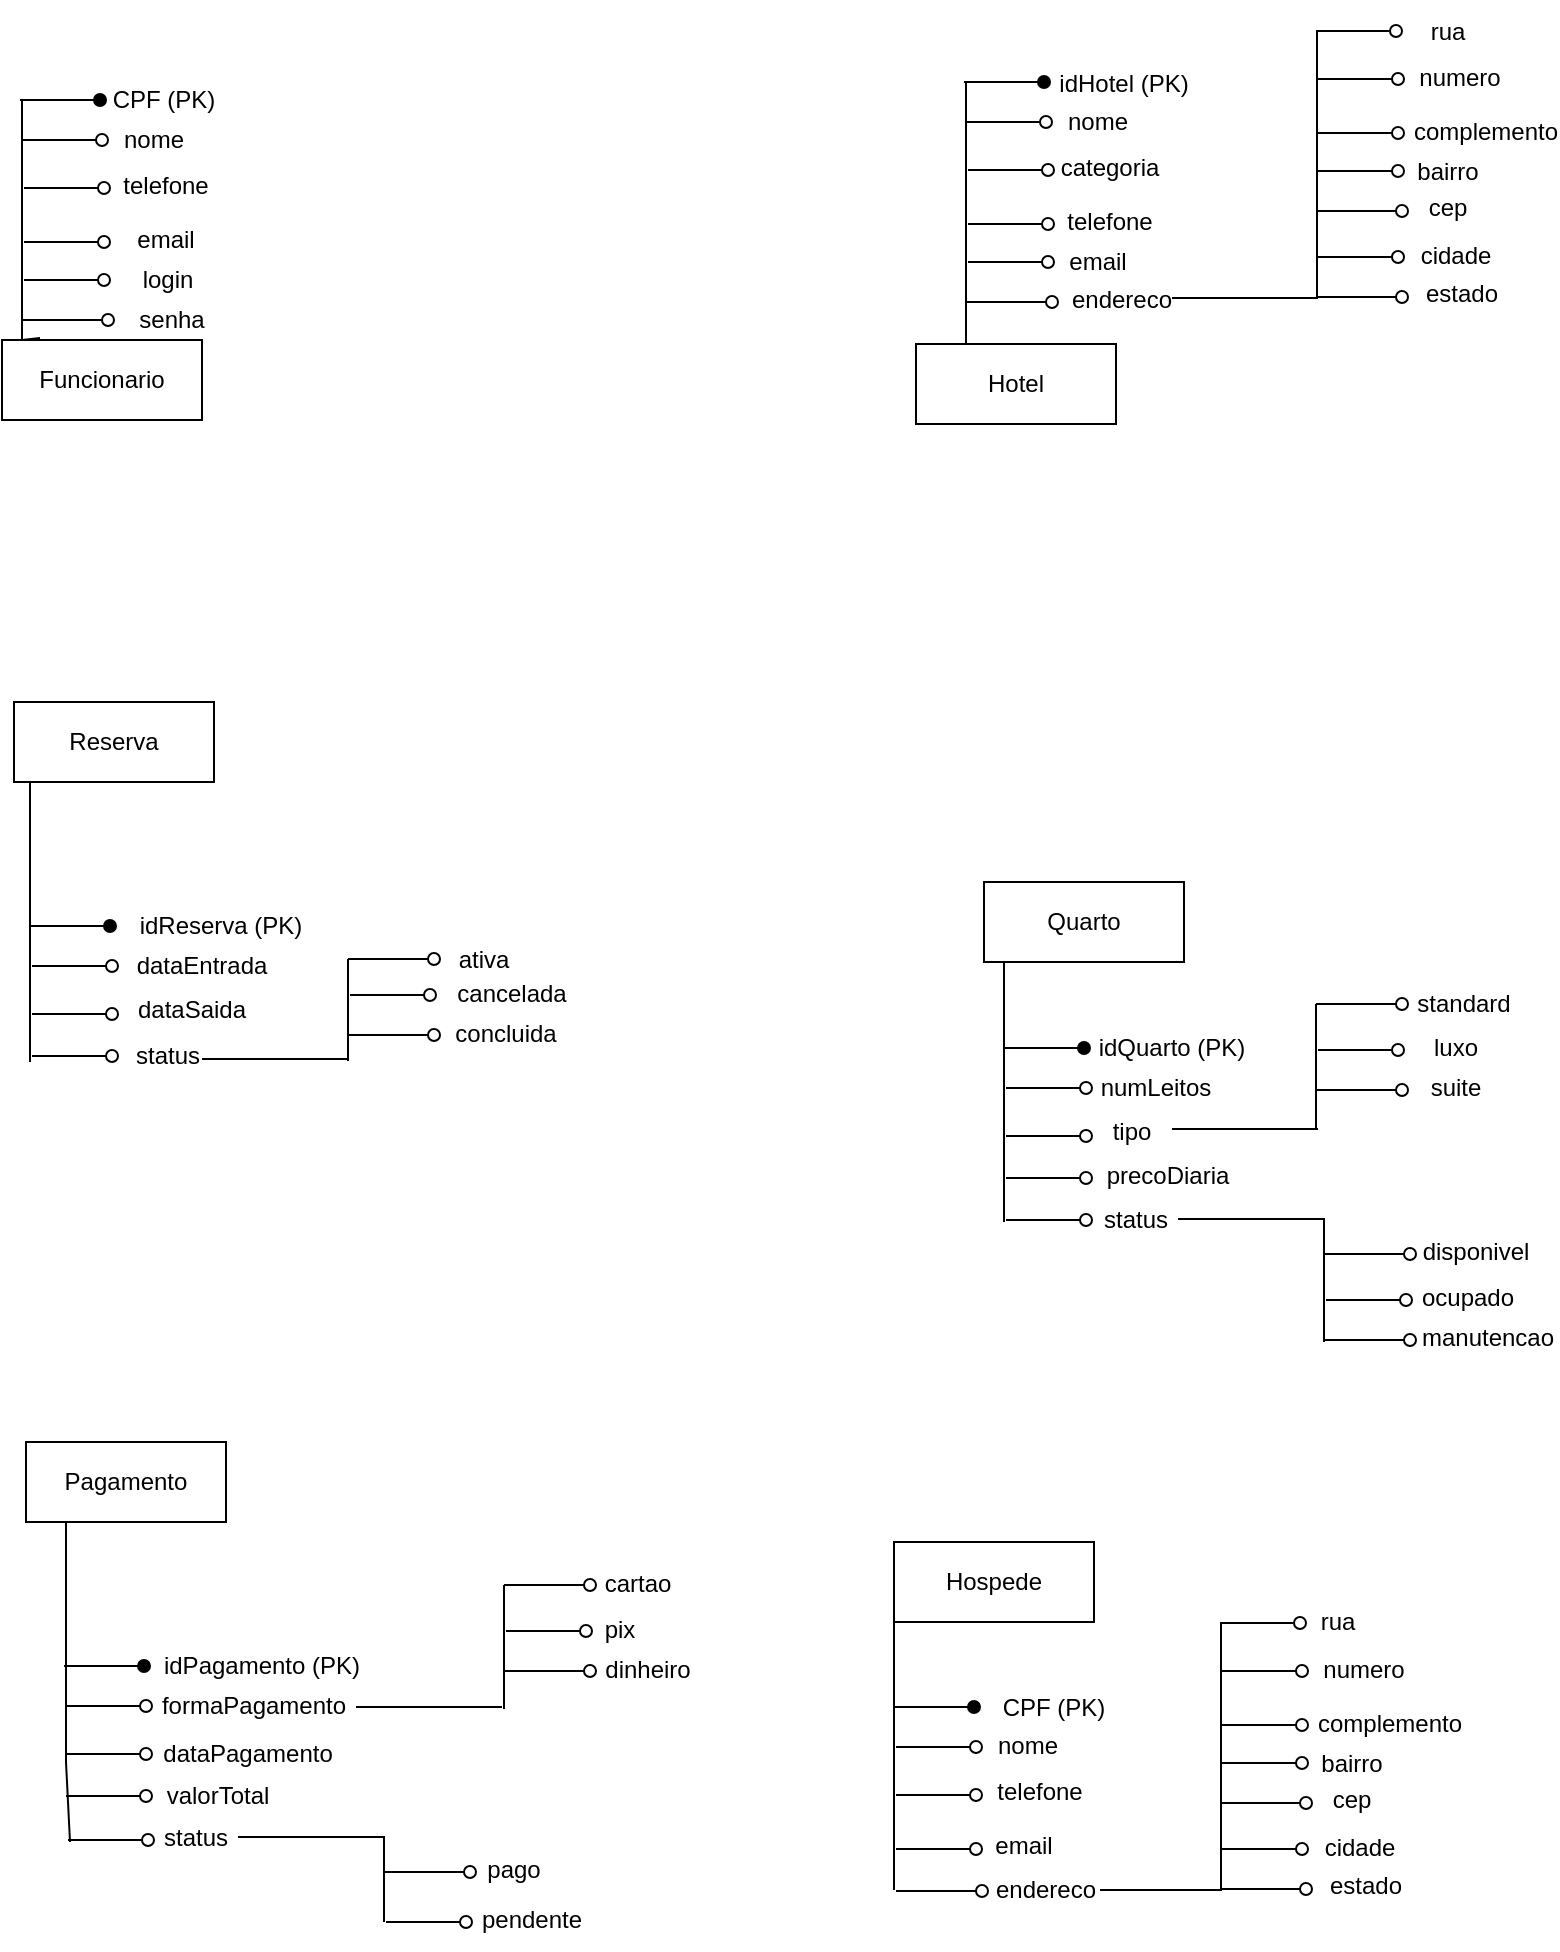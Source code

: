 <mxfile version="26.1.3">
  <diagram name="Página-1" id="3oZNGvRHGXvSDeU4WSFd">
    <mxGraphModel dx="880" dy="434" grid="1" gridSize="10" guides="1" tooltips="1" connect="1" arrows="1" fold="1" page="1" pageScale="1" pageWidth="827" pageHeight="1169" math="0" shadow="0">
      <root>
        <mxCell id="0" />
        <mxCell id="1" parent="0" />
        <mxCell id="hXnussSTuuInWZmzKpQ6-1" value="Funcionario" style="whiteSpace=wrap;html=1;align=center;" vertex="1" parent="1">
          <mxGeometry x="26" y="169" width="100" height="40" as="geometry" />
        </mxCell>
        <mxCell id="hXnussSTuuInWZmzKpQ6-2" value="Hotel" style="whiteSpace=wrap;html=1;align=center;" vertex="1" parent="1">
          <mxGeometry x="483" y="171" width="100" height="40" as="geometry" />
        </mxCell>
        <mxCell id="hXnussSTuuInWZmzKpQ6-3" value="Quarto" style="whiteSpace=wrap;html=1;align=center;" vertex="1" parent="1">
          <mxGeometry x="517" y="440" width="100" height="40" as="geometry" />
        </mxCell>
        <mxCell id="hXnussSTuuInWZmzKpQ6-4" value="Hospede" style="whiteSpace=wrap;html=1;align=center;" vertex="1" parent="1">
          <mxGeometry x="472" y="770" width="100" height="40" as="geometry" />
        </mxCell>
        <mxCell id="hXnussSTuuInWZmzKpQ6-5" value="Reserva" style="whiteSpace=wrap;html=1;align=center;" vertex="1" parent="1">
          <mxGeometry x="32" y="350" width="100" height="40" as="geometry" />
        </mxCell>
        <mxCell id="hXnussSTuuInWZmzKpQ6-6" value="Pagamento" style="whiteSpace=wrap;html=1;align=center;" vertex="1" parent="1">
          <mxGeometry x="38" y="720" width="100" height="40" as="geometry" />
        </mxCell>
        <mxCell id="hXnussSTuuInWZmzKpQ6-7" value="" style="endArrow=oval;html=1;rounded=1;curved=0;endFill=1;" edge="1" parent="1">
          <mxGeometry width="50" height="50" relative="1" as="geometry">
            <mxPoint x="35" y="49" as="sourcePoint" />
            <mxPoint x="75" y="49" as="targetPoint" />
          </mxGeometry>
        </mxCell>
        <mxCell id="hXnussSTuuInWZmzKpQ6-11" value="CPF (PK)" style="text;html=1;align=center;verticalAlign=middle;whiteSpace=wrap;rounded=0;" vertex="1" parent="1">
          <mxGeometry x="77" y="34" width="60" height="30" as="geometry" />
        </mxCell>
        <mxCell id="hXnussSTuuInWZmzKpQ6-14" value="" style="endArrow=oval;html=1;rounded=1;curved=0;endFill=0;" edge="1" parent="1">
          <mxGeometry width="50" height="50" relative="1" as="geometry">
            <mxPoint x="36" y="69" as="sourcePoint" />
            <mxPoint x="76" y="69" as="targetPoint" />
          </mxGeometry>
        </mxCell>
        <mxCell id="hXnussSTuuInWZmzKpQ6-15" value="nome" style="text;html=1;align=center;verticalAlign=middle;whiteSpace=wrap;rounded=0;" vertex="1" parent="1">
          <mxGeometry x="72" y="54" width="60" height="30" as="geometry" />
        </mxCell>
        <mxCell id="hXnussSTuuInWZmzKpQ6-16" value="" style="endArrow=oval;html=1;rounded=1;curved=0;endFill=0;" edge="1" parent="1">
          <mxGeometry width="50" height="50" relative="1" as="geometry">
            <mxPoint x="37" y="93" as="sourcePoint" />
            <mxPoint x="77" y="93" as="targetPoint" />
          </mxGeometry>
        </mxCell>
        <mxCell id="hXnussSTuuInWZmzKpQ6-17" value="telefone" style="text;html=1;align=center;verticalAlign=middle;whiteSpace=wrap;rounded=0;" vertex="1" parent="1">
          <mxGeometry x="78" y="77" width="60" height="30" as="geometry" />
        </mxCell>
        <mxCell id="hXnussSTuuInWZmzKpQ6-18" value="" style="endArrow=oval;html=1;rounded=1;curved=0;endFill=0;" edge="1" parent="1">
          <mxGeometry width="50" height="50" relative="1" as="geometry">
            <mxPoint x="37" y="120" as="sourcePoint" />
            <mxPoint x="77" y="120" as="targetPoint" />
          </mxGeometry>
        </mxCell>
        <mxCell id="hXnussSTuuInWZmzKpQ6-19" value="email" style="text;html=1;align=center;verticalAlign=middle;whiteSpace=wrap;rounded=0;" vertex="1" parent="1">
          <mxGeometry x="78" y="104" width="60" height="30" as="geometry" />
        </mxCell>
        <mxCell id="hXnussSTuuInWZmzKpQ6-21" value="" style="endArrow=oval;html=1;rounded=1;curved=0;endFill=0;" edge="1" parent="1">
          <mxGeometry width="50" height="50" relative="1" as="geometry">
            <mxPoint x="37" y="139" as="sourcePoint" />
            <mxPoint x="77" y="139" as="targetPoint" />
          </mxGeometry>
        </mxCell>
        <mxCell id="hXnussSTuuInWZmzKpQ6-22" value="login" style="text;html=1;align=center;verticalAlign=middle;whiteSpace=wrap;rounded=0;" vertex="1" parent="1">
          <mxGeometry x="79" y="124" width="60" height="30" as="geometry" />
        </mxCell>
        <mxCell id="hXnussSTuuInWZmzKpQ6-23" value="" style="endArrow=oval;html=1;rounded=1;curved=0;endFill=0;" edge="1" parent="1">
          <mxGeometry width="50" height="50" relative="1" as="geometry">
            <mxPoint x="36" y="159" as="sourcePoint" />
            <mxPoint x="79" y="159" as="targetPoint" />
          </mxGeometry>
        </mxCell>
        <mxCell id="hXnussSTuuInWZmzKpQ6-24" value="senha" style="text;html=1;align=center;verticalAlign=middle;whiteSpace=wrap;rounded=0;" vertex="1" parent="1">
          <mxGeometry x="81" y="144" width="60" height="30" as="geometry" />
        </mxCell>
        <mxCell id="hXnussSTuuInWZmzKpQ6-25" value="" style="endArrow=none;html=1;rounded=0;exitX=0.19;exitY=-0.025;exitDx=0;exitDy=0;exitPerimeter=0;" edge="1" parent="1" source="hXnussSTuuInWZmzKpQ6-1">
          <mxGeometry width="50" height="50" relative="1" as="geometry">
            <mxPoint x="16" y="209" as="sourcePoint" />
            <mxPoint x="36" y="49" as="targetPoint" />
            <Array as="points">
              <mxPoint x="36" y="169" />
              <mxPoint x="36" y="129" />
            </Array>
          </mxGeometry>
        </mxCell>
        <mxCell id="hXnussSTuuInWZmzKpQ6-26" value="" style="endArrow=oval;html=1;rounded=1;curved=0;endFill=1;" edge="1" parent="1">
          <mxGeometry width="50" height="50" relative="1" as="geometry">
            <mxPoint x="507" y="40" as="sourcePoint" />
            <mxPoint x="547" y="40" as="targetPoint" />
          </mxGeometry>
        </mxCell>
        <mxCell id="hXnussSTuuInWZmzKpQ6-27" value="idHotel (PK)" style="text;html=1;align=center;verticalAlign=middle;whiteSpace=wrap;rounded=0;" vertex="1" parent="1">
          <mxGeometry x="551" y="26" width="72" height="30" as="geometry" />
        </mxCell>
        <mxCell id="hXnussSTuuInWZmzKpQ6-28" value="" style="endArrow=oval;html=1;rounded=1;curved=0;endFill=0;" edge="1" parent="1">
          <mxGeometry width="50" height="50" relative="1" as="geometry">
            <mxPoint x="508" y="60" as="sourcePoint" />
            <mxPoint x="548" y="60" as="targetPoint" />
          </mxGeometry>
        </mxCell>
        <mxCell id="hXnussSTuuInWZmzKpQ6-29" value="nome" style="text;html=1;align=center;verticalAlign=middle;whiteSpace=wrap;rounded=0;" vertex="1" parent="1">
          <mxGeometry x="544" y="45" width="60" height="30" as="geometry" />
        </mxCell>
        <mxCell id="hXnussSTuuInWZmzKpQ6-30" value="" style="endArrow=oval;html=1;rounded=1;curved=0;endFill=0;" edge="1" parent="1">
          <mxGeometry width="50" height="50" relative="1" as="geometry">
            <mxPoint x="509" y="84" as="sourcePoint" />
            <mxPoint x="549" y="84" as="targetPoint" />
          </mxGeometry>
        </mxCell>
        <mxCell id="hXnussSTuuInWZmzKpQ6-31" value="categoria" style="text;html=1;align=center;verticalAlign=middle;whiteSpace=wrap;rounded=0;" vertex="1" parent="1">
          <mxGeometry x="550" y="68" width="60" height="30" as="geometry" />
        </mxCell>
        <mxCell id="hXnussSTuuInWZmzKpQ6-32" value="" style="endArrow=oval;html=1;rounded=1;curved=0;endFill=0;" edge="1" parent="1">
          <mxGeometry width="50" height="50" relative="1" as="geometry">
            <mxPoint x="509" y="111" as="sourcePoint" />
            <mxPoint x="549" y="111" as="targetPoint" />
          </mxGeometry>
        </mxCell>
        <mxCell id="hXnussSTuuInWZmzKpQ6-33" value="telefone" style="text;html=1;align=center;verticalAlign=middle;whiteSpace=wrap;rounded=0;" vertex="1" parent="1">
          <mxGeometry x="550" y="95" width="60" height="30" as="geometry" />
        </mxCell>
        <mxCell id="hXnussSTuuInWZmzKpQ6-34" value="" style="endArrow=oval;html=1;rounded=1;curved=0;endFill=0;" edge="1" parent="1">
          <mxGeometry width="50" height="50" relative="1" as="geometry">
            <mxPoint x="509" y="130" as="sourcePoint" />
            <mxPoint x="549" y="130" as="targetPoint" />
          </mxGeometry>
        </mxCell>
        <mxCell id="hXnussSTuuInWZmzKpQ6-35" value="email" style="text;html=1;align=center;verticalAlign=middle;whiteSpace=wrap;rounded=0;" vertex="1" parent="1">
          <mxGeometry x="544" y="115" width="60" height="30" as="geometry" />
        </mxCell>
        <mxCell id="hXnussSTuuInWZmzKpQ6-36" value="" style="endArrow=oval;html=1;rounded=1;curved=0;endFill=0;" edge="1" parent="1">
          <mxGeometry width="50" height="50" relative="1" as="geometry">
            <mxPoint x="508" y="150" as="sourcePoint" />
            <mxPoint x="551" y="150" as="targetPoint" />
          </mxGeometry>
        </mxCell>
        <mxCell id="hXnussSTuuInWZmzKpQ6-37" value="endereco" style="text;html=1;align=center;verticalAlign=middle;whiteSpace=wrap;rounded=0;" vertex="1" parent="1">
          <mxGeometry x="556" y="134" width="60" height="30" as="geometry" />
        </mxCell>
        <mxCell id="hXnussSTuuInWZmzKpQ6-38" value="" style="endArrow=none;html=1;rounded=0;exitX=0.25;exitY=0;exitDx=0;exitDy=0;" edge="1" parent="1" source="hXnussSTuuInWZmzKpQ6-2">
          <mxGeometry width="50" height="50" relative="1" as="geometry">
            <mxPoint x="517" y="159" as="sourcePoint" />
            <mxPoint x="508" y="40" as="targetPoint" />
            <Array as="points">
              <mxPoint x="508" y="160" />
              <mxPoint x="508" y="120" />
            </Array>
          </mxGeometry>
        </mxCell>
        <mxCell id="hXnussSTuuInWZmzKpQ6-41" value="" style="endArrow=oval;html=1;rounded=1;curved=0;endFill=0;" edge="1" parent="1">
          <mxGeometry width="50" height="50" relative="1" as="geometry">
            <mxPoint x="683" y="14.5" as="sourcePoint" />
            <mxPoint x="723" y="14.5" as="targetPoint" />
          </mxGeometry>
        </mxCell>
        <mxCell id="hXnussSTuuInWZmzKpQ6-42" value="rua" style="text;html=1;align=center;verticalAlign=middle;whiteSpace=wrap;rounded=0;" vertex="1" parent="1">
          <mxGeometry x="719" y="-0.5" width="60" height="30" as="geometry" />
        </mxCell>
        <mxCell id="hXnussSTuuInWZmzKpQ6-43" value="" style="endArrow=oval;html=1;rounded=1;curved=0;endFill=0;" edge="1" parent="1">
          <mxGeometry width="50" height="50" relative="1" as="geometry">
            <mxPoint x="684" y="38.5" as="sourcePoint" />
            <mxPoint x="724" y="38.5" as="targetPoint" />
          </mxGeometry>
        </mxCell>
        <mxCell id="hXnussSTuuInWZmzKpQ6-44" value="numero" style="text;html=1;align=center;verticalAlign=middle;whiteSpace=wrap;rounded=0;" vertex="1" parent="1">
          <mxGeometry x="725" y="22.5" width="60" height="30" as="geometry" />
        </mxCell>
        <mxCell id="hXnussSTuuInWZmzKpQ6-45" value="" style="endArrow=oval;html=1;rounded=1;curved=0;endFill=0;" edge="1" parent="1">
          <mxGeometry width="50" height="50" relative="1" as="geometry">
            <mxPoint x="684" y="65.5" as="sourcePoint" />
            <mxPoint x="724" y="65.5" as="targetPoint" />
          </mxGeometry>
        </mxCell>
        <mxCell id="hXnussSTuuInWZmzKpQ6-46" value="complemento" style="text;html=1;align=center;verticalAlign=middle;whiteSpace=wrap;rounded=0;" vertex="1" parent="1">
          <mxGeometry x="738" y="49.5" width="60" height="30" as="geometry" />
        </mxCell>
        <mxCell id="hXnussSTuuInWZmzKpQ6-47" value="" style="endArrow=oval;html=1;rounded=1;curved=0;endFill=0;" edge="1" parent="1">
          <mxGeometry width="50" height="50" relative="1" as="geometry">
            <mxPoint x="684" y="84.5" as="sourcePoint" />
            <mxPoint x="724" y="84.5" as="targetPoint" />
          </mxGeometry>
        </mxCell>
        <mxCell id="hXnussSTuuInWZmzKpQ6-48" value="bairro" style="text;html=1;align=center;verticalAlign=middle;whiteSpace=wrap;rounded=0;" vertex="1" parent="1">
          <mxGeometry x="719" y="69.5" width="60" height="30" as="geometry" />
        </mxCell>
        <mxCell id="hXnussSTuuInWZmzKpQ6-49" value="" style="endArrow=oval;html=1;rounded=1;curved=0;endFill=0;" edge="1" parent="1">
          <mxGeometry width="50" height="50" relative="1" as="geometry">
            <mxPoint x="683" y="104.5" as="sourcePoint" />
            <mxPoint x="726" y="104.5" as="targetPoint" />
          </mxGeometry>
        </mxCell>
        <mxCell id="hXnussSTuuInWZmzKpQ6-50" value="cep" style="text;html=1;align=center;verticalAlign=middle;whiteSpace=wrap;rounded=0;" vertex="1" parent="1">
          <mxGeometry x="719" y="87.5" width="60" height="30" as="geometry" />
        </mxCell>
        <mxCell id="hXnussSTuuInWZmzKpQ6-51" value="" style="endArrow=oval;html=1;rounded=1;curved=0;endFill=0;" edge="1" parent="1">
          <mxGeometry width="50" height="50" relative="1" as="geometry">
            <mxPoint x="684" y="127.5" as="sourcePoint" />
            <mxPoint x="724" y="127.5" as="targetPoint" />
          </mxGeometry>
        </mxCell>
        <mxCell id="hXnussSTuuInWZmzKpQ6-52" value="" style="endArrow=oval;html=1;rounded=1;curved=0;endFill=0;" edge="1" parent="1">
          <mxGeometry width="50" height="50" relative="1" as="geometry">
            <mxPoint x="683" y="147.5" as="sourcePoint" />
            <mxPoint x="726" y="147.5" as="targetPoint" />
          </mxGeometry>
        </mxCell>
        <mxCell id="hXnussSTuuInWZmzKpQ6-53" value="estado" style="text;html=1;align=center;verticalAlign=middle;whiteSpace=wrap;rounded=0;" vertex="1" parent="1">
          <mxGeometry x="726" y="130.5" width="60" height="30" as="geometry" />
        </mxCell>
        <mxCell id="hXnussSTuuInWZmzKpQ6-54" value="cidade" style="text;html=1;align=center;verticalAlign=middle;whiteSpace=wrap;rounded=0;" vertex="1" parent="1">
          <mxGeometry x="723" y="111.5" width="60" height="30" as="geometry" />
        </mxCell>
        <mxCell id="hXnussSTuuInWZmzKpQ6-55" value="" style="endArrow=none;html=1;rounded=0;" edge="1" parent="1">
          <mxGeometry width="50" height="50" relative="1" as="geometry">
            <mxPoint x="683.5" y="148.5" as="sourcePoint" />
            <mxPoint x="683.5" y="14.5" as="targetPoint" />
            <Array as="points">
              <mxPoint x="683.5" y="137.5" />
              <mxPoint x="683.5" y="97.5" />
            </Array>
          </mxGeometry>
        </mxCell>
        <mxCell id="hXnussSTuuInWZmzKpQ6-56" value="" style="endArrow=none;html=1;rounded=0;" edge="1" parent="1">
          <mxGeometry width="50" height="50" relative="1" as="geometry">
            <mxPoint x="611" y="148" as="sourcePoint" />
            <mxPoint x="684" y="148" as="targetPoint" />
          </mxGeometry>
        </mxCell>
        <mxCell id="hXnussSTuuInWZmzKpQ6-57" value="" style="endArrow=oval;html=1;rounded=1;curved=0;endFill=1;" edge="1" parent="1">
          <mxGeometry width="50" height="50" relative="1" as="geometry">
            <mxPoint x="527" y="523" as="sourcePoint" />
            <mxPoint x="567" y="523" as="targetPoint" />
          </mxGeometry>
        </mxCell>
        <mxCell id="hXnussSTuuInWZmzKpQ6-58" value="idQuarto (PK)" style="text;html=1;align=center;verticalAlign=middle;whiteSpace=wrap;rounded=0;" vertex="1" parent="1">
          <mxGeometry x="572" y="508" width="78" height="30" as="geometry" />
        </mxCell>
        <mxCell id="hXnussSTuuInWZmzKpQ6-59" value="" style="endArrow=oval;html=1;rounded=1;curved=0;endFill=0;" edge="1" parent="1">
          <mxGeometry width="50" height="50" relative="1" as="geometry">
            <mxPoint x="528" y="543" as="sourcePoint" />
            <mxPoint x="568" y="543" as="targetPoint" />
          </mxGeometry>
        </mxCell>
        <mxCell id="hXnussSTuuInWZmzKpQ6-60" value="numLeitos" style="text;html=1;align=center;verticalAlign=middle;whiteSpace=wrap;rounded=0;" vertex="1" parent="1">
          <mxGeometry x="573" y="528" width="60" height="30" as="geometry" />
        </mxCell>
        <mxCell id="hXnussSTuuInWZmzKpQ6-61" value="" style="endArrow=oval;html=1;rounded=1;curved=0;endFill=0;" edge="1" parent="1">
          <mxGeometry width="50" height="50" relative="1" as="geometry">
            <mxPoint x="528" y="567" as="sourcePoint" />
            <mxPoint x="568" y="567" as="targetPoint" />
          </mxGeometry>
        </mxCell>
        <mxCell id="hXnussSTuuInWZmzKpQ6-62" value="tipo" style="text;html=1;align=center;verticalAlign=middle;whiteSpace=wrap;rounded=0;" vertex="1" parent="1">
          <mxGeometry x="561" y="550" width="60" height="30" as="geometry" />
        </mxCell>
        <mxCell id="hXnussSTuuInWZmzKpQ6-63" value="" style="endArrow=oval;html=1;rounded=1;curved=0;endFill=0;" edge="1" parent="1">
          <mxGeometry width="50" height="50" relative="1" as="geometry">
            <mxPoint x="528" y="588" as="sourcePoint" />
            <mxPoint x="568" y="588" as="targetPoint" />
          </mxGeometry>
        </mxCell>
        <mxCell id="hXnussSTuuInWZmzKpQ6-64" value="precoDiaria" style="text;html=1;align=center;verticalAlign=middle;whiteSpace=wrap;rounded=0;" vertex="1" parent="1">
          <mxGeometry x="579" y="572" width="60" height="30" as="geometry" />
        </mxCell>
        <mxCell id="hXnussSTuuInWZmzKpQ6-65" value="" style="endArrow=oval;html=1;rounded=1;curved=0;endFill=0;" edge="1" parent="1">
          <mxGeometry width="50" height="50" relative="1" as="geometry">
            <mxPoint x="528" y="609" as="sourcePoint" />
            <mxPoint x="568" y="609" as="targetPoint" />
          </mxGeometry>
        </mxCell>
        <mxCell id="hXnussSTuuInWZmzKpQ6-66" value="status" style="text;html=1;align=center;verticalAlign=middle;whiteSpace=wrap;rounded=0;" vertex="1" parent="1">
          <mxGeometry x="563" y="594" width="60" height="30" as="geometry" />
        </mxCell>
        <mxCell id="hXnussSTuuInWZmzKpQ6-69" value="" style="endArrow=none;html=1;rounded=0;" edge="1" parent="1">
          <mxGeometry width="50" height="50" relative="1" as="geometry">
            <mxPoint x="527" y="610" as="sourcePoint" />
            <mxPoint x="527" y="480" as="targetPoint" />
            <Array as="points">
              <mxPoint x="527" y="600" />
              <mxPoint x="527" y="560" />
            </Array>
          </mxGeometry>
        </mxCell>
        <mxCell id="hXnussSTuuInWZmzKpQ6-70" value="" style="endArrow=none;html=1;rounded=0;" edge="1" parent="1">
          <mxGeometry width="50" height="50" relative="1" as="geometry">
            <mxPoint x="611" y="563.5" as="sourcePoint" />
            <mxPoint x="684" y="563.5" as="targetPoint" />
          </mxGeometry>
        </mxCell>
        <mxCell id="hXnussSTuuInWZmzKpQ6-71" value="" style="endArrow=oval;html=1;rounded=1;curved=0;endFill=0;" edge="1" parent="1">
          <mxGeometry width="50" height="50" relative="1" as="geometry">
            <mxPoint x="683" y="501" as="sourcePoint" />
            <mxPoint x="726" y="501" as="targetPoint" />
          </mxGeometry>
        </mxCell>
        <mxCell id="hXnussSTuuInWZmzKpQ6-72" value="" style="endArrow=oval;html=1;rounded=1;curved=0;endFill=0;" edge="1" parent="1">
          <mxGeometry width="50" height="50" relative="1" as="geometry">
            <mxPoint x="684" y="524" as="sourcePoint" />
            <mxPoint x="724" y="524" as="targetPoint" />
          </mxGeometry>
        </mxCell>
        <mxCell id="hXnussSTuuInWZmzKpQ6-73" value="" style="endArrow=oval;html=1;rounded=1;curved=0;endFill=0;" edge="1" parent="1">
          <mxGeometry width="50" height="50" relative="1" as="geometry">
            <mxPoint x="683" y="544" as="sourcePoint" />
            <mxPoint x="726" y="544" as="targetPoint" />
          </mxGeometry>
        </mxCell>
        <mxCell id="hXnussSTuuInWZmzKpQ6-74" value="luxo" style="text;html=1;align=center;verticalAlign=middle;whiteSpace=wrap;rounded=0;" vertex="1" parent="1">
          <mxGeometry x="723" y="508" width="60" height="30" as="geometry" />
        </mxCell>
        <mxCell id="hXnussSTuuInWZmzKpQ6-75" value="suite" style="text;html=1;align=center;verticalAlign=middle;whiteSpace=wrap;rounded=0;" vertex="1" parent="1">
          <mxGeometry x="723" y="528" width="60" height="30" as="geometry" />
        </mxCell>
        <mxCell id="hXnussSTuuInWZmzKpQ6-76" value="standard" style="text;html=1;align=center;verticalAlign=middle;whiteSpace=wrap;rounded=0;" vertex="1" parent="1">
          <mxGeometry x="727" y="486" width="60" height="30" as="geometry" />
        </mxCell>
        <mxCell id="hXnussSTuuInWZmzKpQ6-77" value="" style="endArrow=none;html=1;rounded=0;" edge="1" parent="1">
          <mxGeometry width="50" height="50" relative="1" as="geometry">
            <mxPoint x="683" y="563" as="sourcePoint" />
            <mxPoint x="683" y="501" as="targetPoint" />
            <Array as="points">
              <mxPoint x="683" y="552" />
              <mxPoint x="683" y="512" />
            </Array>
          </mxGeometry>
        </mxCell>
        <mxCell id="hXnussSTuuInWZmzKpQ6-79" value="" style="endArrow=oval;html=1;rounded=1;curved=0;endFill=0;" edge="1" parent="1">
          <mxGeometry width="50" height="50" relative="1" as="geometry">
            <mxPoint x="687" y="626" as="sourcePoint" />
            <mxPoint x="730" y="626" as="targetPoint" />
          </mxGeometry>
        </mxCell>
        <mxCell id="hXnussSTuuInWZmzKpQ6-80" value="" style="endArrow=oval;html=1;rounded=1;curved=0;endFill=0;" edge="1" parent="1">
          <mxGeometry width="50" height="50" relative="1" as="geometry">
            <mxPoint x="688" y="649" as="sourcePoint" />
            <mxPoint x="728" y="649" as="targetPoint" />
          </mxGeometry>
        </mxCell>
        <mxCell id="hXnussSTuuInWZmzKpQ6-81" value="" style="endArrow=oval;html=1;rounded=1;curved=0;endFill=0;" edge="1" parent="1">
          <mxGeometry width="50" height="50" relative="1" as="geometry">
            <mxPoint x="687" y="669" as="sourcePoint" />
            <mxPoint x="730" y="669" as="targetPoint" />
          </mxGeometry>
        </mxCell>
        <mxCell id="hXnussSTuuInWZmzKpQ6-82" value="ocupado" style="text;html=1;align=center;verticalAlign=middle;whiteSpace=wrap;rounded=0;" vertex="1" parent="1">
          <mxGeometry x="729" y="633" width="60" height="30" as="geometry" />
        </mxCell>
        <mxCell id="hXnussSTuuInWZmzKpQ6-83" value="manutencao" style="text;html=1;align=center;verticalAlign=middle;whiteSpace=wrap;rounded=0;" vertex="1" parent="1">
          <mxGeometry x="739" y="653" width="60" height="30" as="geometry" />
        </mxCell>
        <mxCell id="hXnussSTuuInWZmzKpQ6-84" value="disponivel" style="text;html=1;align=center;verticalAlign=middle;whiteSpace=wrap;rounded=0;" vertex="1" parent="1">
          <mxGeometry x="733" y="610" width="60" height="30" as="geometry" />
        </mxCell>
        <mxCell id="hXnussSTuuInWZmzKpQ6-85" value="" style="endArrow=none;html=1;rounded=0;" edge="1" parent="1">
          <mxGeometry width="50" height="50" relative="1" as="geometry">
            <mxPoint x="687" y="670" as="sourcePoint" />
            <mxPoint x="687" y="608" as="targetPoint" />
            <Array as="points">
              <mxPoint x="687" y="659" />
              <mxPoint x="687" y="619" />
            </Array>
          </mxGeometry>
        </mxCell>
        <mxCell id="hXnussSTuuInWZmzKpQ6-86" value="" style="endArrow=none;html=1;rounded=0;" edge="1" parent="1">
          <mxGeometry width="50" height="50" relative="1" as="geometry">
            <mxPoint x="614" y="608.5" as="sourcePoint" />
            <mxPoint x="687" y="608.5" as="targetPoint" />
          </mxGeometry>
        </mxCell>
        <mxCell id="hXnussSTuuInWZmzKpQ6-87" value="" style="endArrow=oval;html=1;rounded=1;curved=0;endFill=1;" edge="1" parent="1">
          <mxGeometry width="50" height="50" relative="1" as="geometry">
            <mxPoint x="472" y="852.5" as="sourcePoint" />
            <mxPoint x="512" y="852.5" as="targetPoint" />
          </mxGeometry>
        </mxCell>
        <mxCell id="hXnussSTuuInWZmzKpQ6-88" value="CPF (PK)" style="text;html=1;align=center;verticalAlign=middle;whiteSpace=wrap;rounded=0;" vertex="1" parent="1">
          <mxGeometry x="516" y="837.5" width="72" height="30" as="geometry" />
        </mxCell>
        <mxCell id="hXnussSTuuInWZmzKpQ6-89" value="" style="endArrow=oval;html=1;rounded=1;curved=0;endFill=0;" edge="1" parent="1">
          <mxGeometry width="50" height="50" relative="1" as="geometry">
            <mxPoint x="473" y="872.5" as="sourcePoint" />
            <mxPoint x="513" y="872.5" as="targetPoint" />
          </mxGeometry>
        </mxCell>
        <mxCell id="hXnussSTuuInWZmzKpQ6-90" value="nome" style="text;html=1;align=center;verticalAlign=middle;whiteSpace=wrap;rounded=0;" vertex="1" parent="1">
          <mxGeometry x="509" y="856.5" width="60" height="30" as="geometry" />
        </mxCell>
        <mxCell id="hXnussSTuuInWZmzKpQ6-91" value="" style="endArrow=oval;html=1;rounded=1;curved=0;endFill=0;" edge="1" parent="1">
          <mxGeometry width="50" height="50" relative="1" as="geometry">
            <mxPoint x="473" y="896.5" as="sourcePoint" />
            <mxPoint x="513" y="896.5" as="targetPoint" />
          </mxGeometry>
        </mxCell>
        <mxCell id="hXnussSTuuInWZmzKpQ6-92" value="telefone" style="text;html=1;align=center;verticalAlign=middle;whiteSpace=wrap;rounded=0;" vertex="1" parent="1">
          <mxGeometry x="515" y="879.5" width="60" height="30" as="geometry" />
        </mxCell>
        <mxCell id="hXnussSTuuInWZmzKpQ6-93" value="" style="endArrow=oval;html=1;rounded=1;curved=0;endFill=0;" edge="1" parent="1">
          <mxGeometry width="50" height="50" relative="1" as="geometry">
            <mxPoint x="473" y="923.5" as="sourcePoint" />
            <mxPoint x="513" y="923.5" as="targetPoint" />
          </mxGeometry>
        </mxCell>
        <mxCell id="hXnussSTuuInWZmzKpQ6-94" value="email" style="text;html=1;align=center;verticalAlign=middle;whiteSpace=wrap;rounded=0;" vertex="1" parent="1">
          <mxGeometry x="507" y="906.5" width="60" height="30" as="geometry" />
        </mxCell>
        <mxCell id="hXnussSTuuInWZmzKpQ6-97" value="" style="endArrow=oval;html=1;rounded=1;curved=0;endFill=0;" edge="1" parent="1">
          <mxGeometry width="50" height="50" relative="1" as="geometry">
            <mxPoint x="473" y="944.5" as="sourcePoint" />
            <mxPoint x="516" y="944.5" as="targetPoint" />
          </mxGeometry>
        </mxCell>
        <mxCell id="hXnussSTuuInWZmzKpQ6-98" value="endereco" style="text;html=1;align=center;verticalAlign=middle;whiteSpace=wrap;rounded=0;" vertex="1" parent="1">
          <mxGeometry x="518" y="928.5" width="60" height="30" as="geometry" />
        </mxCell>
        <mxCell id="hXnussSTuuInWZmzKpQ6-99" value="" style="endArrow=oval;html=1;rounded=1;curved=0;endFill=0;" edge="1" parent="1">
          <mxGeometry width="50" height="50" relative="1" as="geometry">
            <mxPoint x="635" y="810.5" as="sourcePoint" />
            <mxPoint x="675" y="810.5" as="targetPoint" />
          </mxGeometry>
        </mxCell>
        <mxCell id="hXnussSTuuInWZmzKpQ6-100" value="" style="endArrow=oval;html=1;rounded=1;curved=0;endFill=0;" edge="1" parent="1">
          <mxGeometry width="50" height="50" relative="1" as="geometry">
            <mxPoint x="636" y="834.5" as="sourcePoint" />
            <mxPoint x="676" y="834.5" as="targetPoint" />
          </mxGeometry>
        </mxCell>
        <mxCell id="hXnussSTuuInWZmzKpQ6-101" value="numero" style="text;html=1;align=center;verticalAlign=middle;whiteSpace=wrap;rounded=0;" vertex="1" parent="1">
          <mxGeometry x="677" y="818.5" width="60" height="30" as="geometry" />
        </mxCell>
        <mxCell id="hXnussSTuuInWZmzKpQ6-102" value="" style="endArrow=oval;html=1;rounded=1;curved=0;endFill=0;" edge="1" parent="1">
          <mxGeometry width="50" height="50" relative="1" as="geometry">
            <mxPoint x="636" y="861.5" as="sourcePoint" />
            <mxPoint x="676" y="861.5" as="targetPoint" />
          </mxGeometry>
        </mxCell>
        <mxCell id="hXnussSTuuInWZmzKpQ6-103" value="complemento" style="text;html=1;align=center;verticalAlign=middle;whiteSpace=wrap;rounded=0;" vertex="1" parent="1">
          <mxGeometry x="690" y="845.5" width="60" height="30" as="geometry" />
        </mxCell>
        <mxCell id="hXnussSTuuInWZmzKpQ6-104" value="" style="endArrow=oval;html=1;rounded=1;curved=0;endFill=0;" edge="1" parent="1">
          <mxGeometry width="50" height="50" relative="1" as="geometry">
            <mxPoint x="636" y="880.5" as="sourcePoint" />
            <mxPoint x="676" y="880.5" as="targetPoint" />
          </mxGeometry>
        </mxCell>
        <mxCell id="hXnussSTuuInWZmzKpQ6-105" value="bairro" style="text;html=1;align=center;verticalAlign=middle;whiteSpace=wrap;rounded=0;" vertex="1" parent="1">
          <mxGeometry x="671" y="865.5" width="60" height="30" as="geometry" />
        </mxCell>
        <mxCell id="hXnussSTuuInWZmzKpQ6-106" value="" style="endArrow=oval;html=1;rounded=1;curved=0;endFill=0;" edge="1" parent="1">
          <mxGeometry width="50" height="50" relative="1" as="geometry">
            <mxPoint x="635" y="900.5" as="sourcePoint" />
            <mxPoint x="678" y="900.5" as="targetPoint" />
          </mxGeometry>
        </mxCell>
        <mxCell id="hXnussSTuuInWZmzKpQ6-107" value="cep" style="text;html=1;align=center;verticalAlign=middle;whiteSpace=wrap;rounded=0;" vertex="1" parent="1">
          <mxGeometry x="671" y="883.5" width="60" height="30" as="geometry" />
        </mxCell>
        <mxCell id="hXnussSTuuInWZmzKpQ6-108" value="" style="endArrow=oval;html=1;rounded=1;curved=0;endFill=0;" edge="1" parent="1">
          <mxGeometry width="50" height="50" relative="1" as="geometry">
            <mxPoint x="636" y="923.5" as="sourcePoint" />
            <mxPoint x="676" y="923.5" as="targetPoint" />
          </mxGeometry>
        </mxCell>
        <mxCell id="hXnussSTuuInWZmzKpQ6-109" value="" style="endArrow=oval;html=1;rounded=1;curved=0;endFill=0;" edge="1" parent="1">
          <mxGeometry width="50" height="50" relative="1" as="geometry">
            <mxPoint x="635" y="943.5" as="sourcePoint" />
            <mxPoint x="678" y="943.5" as="targetPoint" />
          </mxGeometry>
        </mxCell>
        <mxCell id="hXnussSTuuInWZmzKpQ6-110" value="estado" style="text;html=1;align=center;verticalAlign=middle;whiteSpace=wrap;rounded=0;" vertex="1" parent="1">
          <mxGeometry x="678" y="926.5" width="60" height="30" as="geometry" />
        </mxCell>
        <mxCell id="hXnussSTuuInWZmzKpQ6-111" value="cidade" style="text;html=1;align=center;verticalAlign=middle;whiteSpace=wrap;rounded=0;" vertex="1" parent="1">
          <mxGeometry x="675" y="907.5" width="60" height="30" as="geometry" />
        </mxCell>
        <mxCell id="hXnussSTuuInWZmzKpQ6-112" value="" style="endArrow=none;html=1;rounded=0;" edge="1" parent="1">
          <mxGeometry width="50" height="50" relative="1" as="geometry">
            <mxPoint x="635.5" y="944.5" as="sourcePoint" />
            <mxPoint x="635.5" y="810.5" as="targetPoint" />
            <Array as="points">
              <mxPoint x="635.5" y="933.5" />
              <mxPoint x="635.5" y="893.5" />
            </Array>
          </mxGeometry>
        </mxCell>
        <mxCell id="hXnussSTuuInWZmzKpQ6-113" value="" style="endArrow=none;html=1;rounded=0;" edge="1" parent="1">
          <mxGeometry width="50" height="50" relative="1" as="geometry">
            <mxPoint x="575" y="944" as="sourcePoint" />
            <mxPoint x="635" y="944" as="targetPoint" />
          </mxGeometry>
        </mxCell>
        <mxCell id="hXnussSTuuInWZmzKpQ6-114" value="" style="endArrow=none;html=1;rounded=0;" edge="1" parent="1">
          <mxGeometry width="50" height="50" relative="1" as="geometry">
            <mxPoint x="472" y="944" as="sourcePoint" />
            <mxPoint x="472" y="804" as="targetPoint" />
            <Array as="points">
              <mxPoint x="472" y="924" />
              <mxPoint x="472" y="884" />
            </Array>
          </mxGeometry>
        </mxCell>
        <mxCell id="hXnussSTuuInWZmzKpQ6-115" value="rua" style="text;html=1;align=center;verticalAlign=middle;whiteSpace=wrap;rounded=0;" vertex="1" parent="1">
          <mxGeometry x="664" y="794.5" width="60" height="30" as="geometry" />
        </mxCell>
        <mxCell id="hXnussSTuuInWZmzKpQ6-141" value="" style="endArrow=oval;html=1;rounded=1;curved=0;endFill=1;" edge="1" parent="1">
          <mxGeometry width="50" height="50" relative="1" as="geometry">
            <mxPoint x="40" y="462" as="sourcePoint" />
            <mxPoint x="80" y="462" as="targetPoint" />
          </mxGeometry>
        </mxCell>
        <mxCell id="hXnussSTuuInWZmzKpQ6-142" value="idReserva (PK)" style="text;html=1;align=center;verticalAlign=middle;whiteSpace=wrap;rounded=0;" vertex="1" parent="1">
          <mxGeometry x="93" y="447" width="85" height="30" as="geometry" />
        </mxCell>
        <mxCell id="hXnussSTuuInWZmzKpQ6-143" value="" style="endArrow=oval;html=1;rounded=1;curved=0;endFill=0;" edge="1" parent="1">
          <mxGeometry width="50" height="50" relative="1" as="geometry">
            <mxPoint x="41" y="482" as="sourcePoint" />
            <mxPoint x="81" y="482" as="targetPoint" />
          </mxGeometry>
        </mxCell>
        <mxCell id="hXnussSTuuInWZmzKpQ6-144" value="dataEntrada" style="text;html=1;align=center;verticalAlign=middle;whiteSpace=wrap;rounded=0;" vertex="1" parent="1">
          <mxGeometry x="96" y="467" width="60" height="30" as="geometry" />
        </mxCell>
        <mxCell id="hXnussSTuuInWZmzKpQ6-145" value="" style="endArrow=oval;html=1;rounded=1;curved=0;endFill=0;" edge="1" parent="1">
          <mxGeometry width="50" height="50" relative="1" as="geometry">
            <mxPoint x="41" y="506" as="sourcePoint" />
            <mxPoint x="81" y="506" as="targetPoint" />
          </mxGeometry>
        </mxCell>
        <mxCell id="hXnussSTuuInWZmzKpQ6-146" value="dataSaida" style="text;html=1;align=center;verticalAlign=middle;whiteSpace=wrap;rounded=0;" vertex="1" parent="1">
          <mxGeometry x="91" y="489" width="60" height="30" as="geometry" />
        </mxCell>
        <mxCell id="hXnussSTuuInWZmzKpQ6-147" value="" style="endArrow=oval;html=1;rounded=1;curved=0;endFill=0;" edge="1" parent="1">
          <mxGeometry width="50" height="50" relative="1" as="geometry">
            <mxPoint x="41" y="527" as="sourcePoint" />
            <mxPoint x="81" y="527" as="targetPoint" />
          </mxGeometry>
        </mxCell>
        <mxCell id="hXnussSTuuInWZmzKpQ6-150" value="status" style="text;html=1;align=center;verticalAlign=middle;whiteSpace=wrap;rounded=0;" vertex="1" parent="1">
          <mxGeometry x="79" y="512" width="60" height="30" as="geometry" />
        </mxCell>
        <mxCell id="hXnussSTuuInWZmzKpQ6-158" value="" style="endArrow=oval;html=1;rounded=1;curved=0;endFill=0;" edge="1" parent="1">
          <mxGeometry width="50" height="50" relative="1" as="geometry">
            <mxPoint x="199" y="478.5" as="sourcePoint" />
            <mxPoint x="242" y="478.5" as="targetPoint" />
          </mxGeometry>
        </mxCell>
        <mxCell id="hXnussSTuuInWZmzKpQ6-159" value="" style="endArrow=oval;html=1;rounded=1;curved=0;endFill=0;" edge="1" parent="1">
          <mxGeometry width="50" height="50" relative="1" as="geometry">
            <mxPoint x="200" y="496.5" as="sourcePoint" />
            <mxPoint x="240" y="496.5" as="targetPoint" />
          </mxGeometry>
        </mxCell>
        <mxCell id="hXnussSTuuInWZmzKpQ6-160" value="" style="endArrow=oval;html=1;rounded=1;curved=0;endFill=0;" edge="1" parent="1">
          <mxGeometry width="50" height="50" relative="1" as="geometry">
            <mxPoint x="199" y="516.5" as="sourcePoint" />
            <mxPoint x="242" y="516.5" as="targetPoint" />
          </mxGeometry>
        </mxCell>
        <mxCell id="hXnussSTuuInWZmzKpQ6-161" value="cancelada" style="text;html=1;align=center;verticalAlign=middle;whiteSpace=wrap;rounded=0;" vertex="1" parent="1">
          <mxGeometry x="251" y="480.5" width="60" height="30" as="geometry" />
        </mxCell>
        <mxCell id="hXnussSTuuInWZmzKpQ6-162" value="concluida" style="text;html=1;align=center;verticalAlign=middle;whiteSpace=wrap;rounded=0;" vertex="1" parent="1">
          <mxGeometry x="248" y="501" width="60" height="30" as="geometry" />
        </mxCell>
        <mxCell id="hXnussSTuuInWZmzKpQ6-163" value="ativa" style="text;html=1;align=center;verticalAlign=middle;whiteSpace=wrap;rounded=0;" vertex="1" parent="1">
          <mxGeometry x="237" y="463.5" width="60" height="30" as="geometry" />
        </mxCell>
        <mxCell id="hXnussSTuuInWZmzKpQ6-164" value="" style="endArrow=none;html=1;rounded=0;" edge="1" parent="1">
          <mxGeometry width="50" height="50" relative="1" as="geometry">
            <mxPoint x="199" y="529.5" as="sourcePoint" />
            <mxPoint x="199" y="480" as="targetPoint" />
            <Array as="points">
              <mxPoint x="199" y="518.5" />
              <mxPoint x="199" y="478.5" />
            </Array>
          </mxGeometry>
        </mxCell>
        <mxCell id="hXnussSTuuInWZmzKpQ6-165" value="" style="endArrow=none;html=1;rounded=0;" edge="1" parent="1">
          <mxGeometry width="50" height="50" relative="1" as="geometry">
            <mxPoint x="126" y="528.5" as="sourcePoint" />
            <mxPoint x="199" y="528.5" as="targetPoint" />
          </mxGeometry>
        </mxCell>
        <mxCell id="hXnussSTuuInWZmzKpQ6-167" value="" style="endArrow=none;html=1;rounded=0;" edge="1" parent="1">
          <mxGeometry width="50" height="50" relative="1" as="geometry">
            <mxPoint x="40" y="530" as="sourcePoint" />
            <mxPoint x="40" y="390" as="targetPoint" />
            <Array as="points">
              <mxPoint x="40" y="510" />
              <mxPoint x="40" y="470" />
            </Array>
          </mxGeometry>
        </mxCell>
        <mxCell id="hXnussSTuuInWZmzKpQ6-169" value="" style="endArrow=oval;html=1;rounded=1;curved=0;endFill=1;" edge="1" parent="1">
          <mxGeometry width="50" height="50" relative="1" as="geometry">
            <mxPoint x="57" y="832" as="sourcePoint" />
            <mxPoint x="97" y="832" as="targetPoint" />
          </mxGeometry>
        </mxCell>
        <mxCell id="hXnussSTuuInWZmzKpQ6-170" value="idPagamento (PK)" style="text;html=1;align=center;verticalAlign=middle;whiteSpace=wrap;rounded=0;" vertex="1" parent="1">
          <mxGeometry x="102" y="817" width="108" height="30" as="geometry" />
        </mxCell>
        <mxCell id="hXnussSTuuInWZmzKpQ6-171" value="" style="endArrow=oval;html=1;rounded=1;curved=0;endFill=0;" edge="1" parent="1">
          <mxGeometry width="50" height="50" relative="1" as="geometry">
            <mxPoint x="58" y="852" as="sourcePoint" />
            <mxPoint x="98" y="852" as="targetPoint" />
          </mxGeometry>
        </mxCell>
        <mxCell id="hXnussSTuuInWZmzKpQ6-172" value="formaPagamento" style="text;html=1;align=center;verticalAlign=middle;whiteSpace=wrap;rounded=0;" vertex="1" parent="1">
          <mxGeometry x="122" y="837" width="60" height="30" as="geometry" />
        </mxCell>
        <mxCell id="hXnussSTuuInWZmzKpQ6-173" value="" style="endArrow=oval;html=1;rounded=1;curved=0;endFill=0;" edge="1" parent="1">
          <mxGeometry width="50" height="50" relative="1" as="geometry">
            <mxPoint x="58" y="876" as="sourcePoint" />
            <mxPoint x="98" y="876" as="targetPoint" />
          </mxGeometry>
        </mxCell>
        <mxCell id="hXnussSTuuInWZmzKpQ6-174" value="dataPagamento" style="text;html=1;align=center;verticalAlign=middle;whiteSpace=wrap;rounded=0;" vertex="1" parent="1">
          <mxGeometry x="119" y="861" width="60" height="30" as="geometry" />
        </mxCell>
        <mxCell id="hXnussSTuuInWZmzKpQ6-175" value="" style="endArrow=oval;html=1;rounded=1;curved=0;endFill=0;" edge="1" parent="1">
          <mxGeometry width="50" height="50" relative="1" as="geometry">
            <mxPoint x="58" y="897" as="sourcePoint" />
            <mxPoint x="98" y="897" as="targetPoint" />
          </mxGeometry>
        </mxCell>
        <mxCell id="hXnussSTuuInWZmzKpQ6-176" value="valorTotal" style="text;html=1;align=center;verticalAlign=middle;whiteSpace=wrap;rounded=0;" vertex="1" parent="1">
          <mxGeometry x="104" y="882" width="60" height="30" as="geometry" />
        </mxCell>
        <mxCell id="hXnussSTuuInWZmzKpQ6-177" value="" style="endArrow=oval;html=1;rounded=1;curved=0;endFill=0;" edge="1" parent="1">
          <mxGeometry width="50" height="50" relative="1" as="geometry">
            <mxPoint x="59" y="919" as="sourcePoint" />
            <mxPoint x="99" y="919" as="targetPoint" />
          </mxGeometry>
        </mxCell>
        <mxCell id="hXnussSTuuInWZmzKpQ6-178" value="status" style="text;html=1;align=center;verticalAlign=middle;whiteSpace=wrap;rounded=0;" vertex="1" parent="1">
          <mxGeometry x="93" y="903" width="60" height="30" as="geometry" />
        </mxCell>
        <mxCell id="hXnussSTuuInWZmzKpQ6-179" value="" style="endArrow=none;html=1;rounded=0;" edge="1" parent="1">
          <mxGeometry width="50" height="50" relative="1" as="geometry">
            <mxPoint x="203" y="852.5" as="sourcePoint" />
            <mxPoint x="276" y="852.5" as="targetPoint" />
          </mxGeometry>
        </mxCell>
        <mxCell id="hXnussSTuuInWZmzKpQ6-180" value="" style="endArrow=oval;html=1;rounded=1;curved=0;endFill=0;" edge="1" parent="1">
          <mxGeometry width="50" height="50" relative="1" as="geometry">
            <mxPoint x="277" y="791.5" as="sourcePoint" />
            <mxPoint x="320" y="791.5" as="targetPoint" />
          </mxGeometry>
        </mxCell>
        <mxCell id="hXnussSTuuInWZmzKpQ6-181" value="" style="endArrow=oval;html=1;rounded=1;curved=0;endFill=0;" edge="1" parent="1">
          <mxGeometry width="50" height="50" relative="1" as="geometry">
            <mxPoint x="278" y="814.5" as="sourcePoint" />
            <mxPoint x="318" y="814.5" as="targetPoint" />
          </mxGeometry>
        </mxCell>
        <mxCell id="hXnussSTuuInWZmzKpQ6-182" value="" style="endArrow=oval;html=1;rounded=1;curved=0;endFill=0;" edge="1" parent="1">
          <mxGeometry width="50" height="50" relative="1" as="geometry">
            <mxPoint x="277" y="834.5" as="sourcePoint" />
            <mxPoint x="320" y="834.5" as="targetPoint" />
          </mxGeometry>
        </mxCell>
        <mxCell id="hXnussSTuuInWZmzKpQ6-183" value="pix" style="text;html=1;align=center;verticalAlign=middle;whiteSpace=wrap;rounded=0;" vertex="1" parent="1">
          <mxGeometry x="305" y="798.5" width="60" height="30" as="geometry" />
        </mxCell>
        <mxCell id="hXnussSTuuInWZmzKpQ6-184" value="dinheiro" style="text;html=1;align=center;verticalAlign=middle;whiteSpace=wrap;rounded=0;" vertex="1" parent="1">
          <mxGeometry x="319" y="818.5" width="60" height="30" as="geometry" />
        </mxCell>
        <mxCell id="hXnussSTuuInWZmzKpQ6-185" value="" style="endArrow=none;html=1;rounded=0;" edge="1" parent="1">
          <mxGeometry width="50" height="50" relative="1" as="geometry">
            <mxPoint x="277" y="853.5" as="sourcePoint" />
            <mxPoint x="277" y="791.5" as="targetPoint" />
            <Array as="points">
              <mxPoint x="277" y="842.5" />
              <mxPoint x="277" y="802.5" />
            </Array>
          </mxGeometry>
        </mxCell>
        <mxCell id="hXnussSTuuInWZmzKpQ6-186" value="" style="endArrow=oval;html=1;rounded=1;curved=0;endFill=0;" edge="1" parent="1">
          <mxGeometry width="50" height="50" relative="1" as="geometry">
            <mxPoint x="217" y="935" as="sourcePoint" />
            <mxPoint x="260" y="935" as="targetPoint" />
          </mxGeometry>
        </mxCell>
        <mxCell id="hXnussSTuuInWZmzKpQ6-187" value="" style="endArrow=oval;html=1;rounded=1;curved=0;endFill=0;" edge="1" parent="1">
          <mxGeometry width="50" height="50" relative="1" as="geometry">
            <mxPoint x="218" y="960" as="sourcePoint" />
            <mxPoint x="258" y="960" as="targetPoint" />
          </mxGeometry>
        </mxCell>
        <mxCell id="hXnussSTuuInWZmzKpQ6-189" value="pendente" style="text;html=1;align=center;verticalAlign=middle;whiteSpace=wrap;rounded=0;" vertex="1" parent="1">
          <mxGeometry x="261" y="944" width="60" height="30" as="geometry" />
        </mxCell>
        <mxCell id="hXnussSTuuInWZmzKpQ6-191" value="pago" style="text;html=1;align=center;verticalAlign=middle;whiteSpace=wrap;rounded=0;" vertex="1" parent="1">
          <mxGeometry x="252" y="919" width="60" height="30" as="geometry" />
        </mxCell>
        <mxCell id="hXnussSTuuInWZmzKpQ6-192" value="" style="endArrow=none;html=1;rounded=0;" edge="1" parent="1">
          <mxGeometry width="50" height="50" relative="1" as="geometry">
            <mxPoint x="217" y="960" as="sourcePoint" />
            <mxPoint x="217" y="917" as="targetPoint" />
            <Array as="points">
              <mxPoint x="217" y="928" />
            </Array>
          </mxGeometry>
        </mxCell>
        <mxCell id="hXnussSTuuInWZmzKpQ6-193" value="" style="endArrow=none;html=1;rounded=0;" edge="1" parent="1">
          <mxGeometry width="50" height="50" relative="1" as="geometry">
            <mxPoint x="144" y="917.5" as="sourcePoint" />
            <mxPoint x="217" y="917.5" as="targetPoint" />
          </mxGeometry>
        </mxCell>
        <mxCell id="hXnussSTuuInWZmzKpQ6-194" value="cartao" style="text;html=1;align=center;verticalAlign=middle;whiteSpace=wrap;rounded=0;" vertex="1" parent="1">
          <mxGeometry x="314" y="776" width="60" height="30" as="geometry" />
        </mxCell>
        <mxCell id="hXnussSTuuInWZmzKpQ6-196" value="" style="endArrow=none;html=1;rounded=0;" edge="1" parent="1">
          <mxGeometry width="50" height="50" relative="1" as="geometry">
            <mxPoint x="60" y="920" as="sourcePoint" />
            <mxPoint x="58" y="760" as="targetPoint" />
            <Array as="points">
              <mxPoint x="58" y="880" />
              <mxPoint x="58" y="840" />
            </Array>
          </mxGeometry>
        </mxCell>
      </root>
    </mxGraphModel>
  </diagram>
</mxfile>
